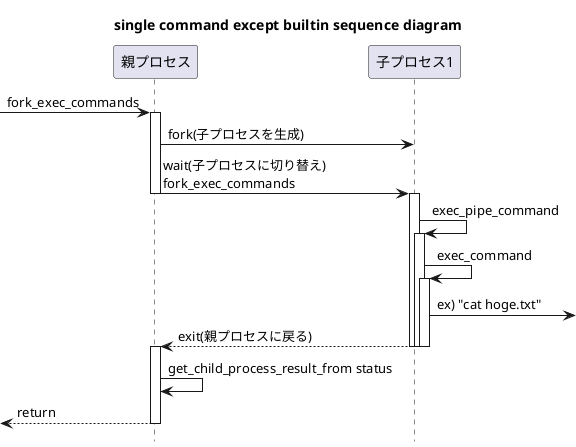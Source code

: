 

@startuml
title single command except builtin sequence diagram
hide footbox

participant "親プロセス" as Parent
participant "子プロセス1" as Child1

[-> Parent : fork_exec_commands
activate Parent
Parent -> Child1 : fork(子プロセスを生成)
Parent -> Child1 : wait(子プロセスに切り替え)\nfork_exec_commands
deactivate Parent
activate Child1
Child1 -> Child1 : exec_pipe_command
activate Child1
Child1 -> Child1 : exec_command
activate Child1
Child1->] : ex) "cat hoge.txt"
Parent <-- Child1 : exit(親プロセスに戻る)
deactivate Child1
deactivate Child1
deactivate Child1
activate Parent
Parent -> Parent : get_child_process_result_from status
[<-- Parent : return
deactivate Parent

@enduml